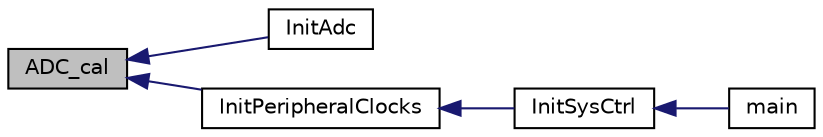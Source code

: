 digraph "ADC_cal"
{
  edge [fontname="Helvetica",fontsize="10",labelfontname="Helvetica",labelfontsize="10"];
  node [fontname="Helvetica",fontsize="10",shape=record];
  rankdir="LR";
  Node1 [label="ADC_cal",height=0.2,width=0.4,color="black", fillcolor="grey75", style="filled", fontcolor="black"];
  Node1 -> Node2 [dir="back",color="midnightblue",fontsize="10",style="solid",fontname="Helvetica"];
  Node2 [label="InitAdc",height=0.2,width=0.4,color="black", fillcolor="white", style="filled",URL="$_d_s_p2833x___adc_8c.html#aa7d188f9109e1a343b4774f9d67b9316"];
  Node1 -> Node3 [dir="back",color="midnightblue",fontsize="10",style="solid",fontname="Helvetica"];
  Node3 [label="InitPeripheralClocks",height=0.2,width=0.4,color="black", fillcolor="white", style="filled",URL="$_d_s_p2833x___sys_ctrl_8c.html#a17c664e03a629dcb5c59b71cf5ba6e9c"];
  Node3 -> Node4 [dir="back",color="midnightblue",fontsize="10",style="solid",fontname="Helvetica"];
  Node4 [label="InitSysCtrl",height=0.2,width=0.4,color="black", fillcolor="white", style="filled",URL="$_d_s_p2833x___sys_ctrl_8c.html#a881937c4bb55a2120533f2e80dcea828"];
  Node4 -> Node5 [dir="back",color="midnightblue",fontsize="10",style="solid",fontname="Helvetica"];
  Node5 [label="main",height=0.2,width=0.4,color="black", fillcolor="white", style="filled",URL="$main___s_o_8c.html#a6288eba0f8e8ad3ab1544ad731eb7667"];
}
